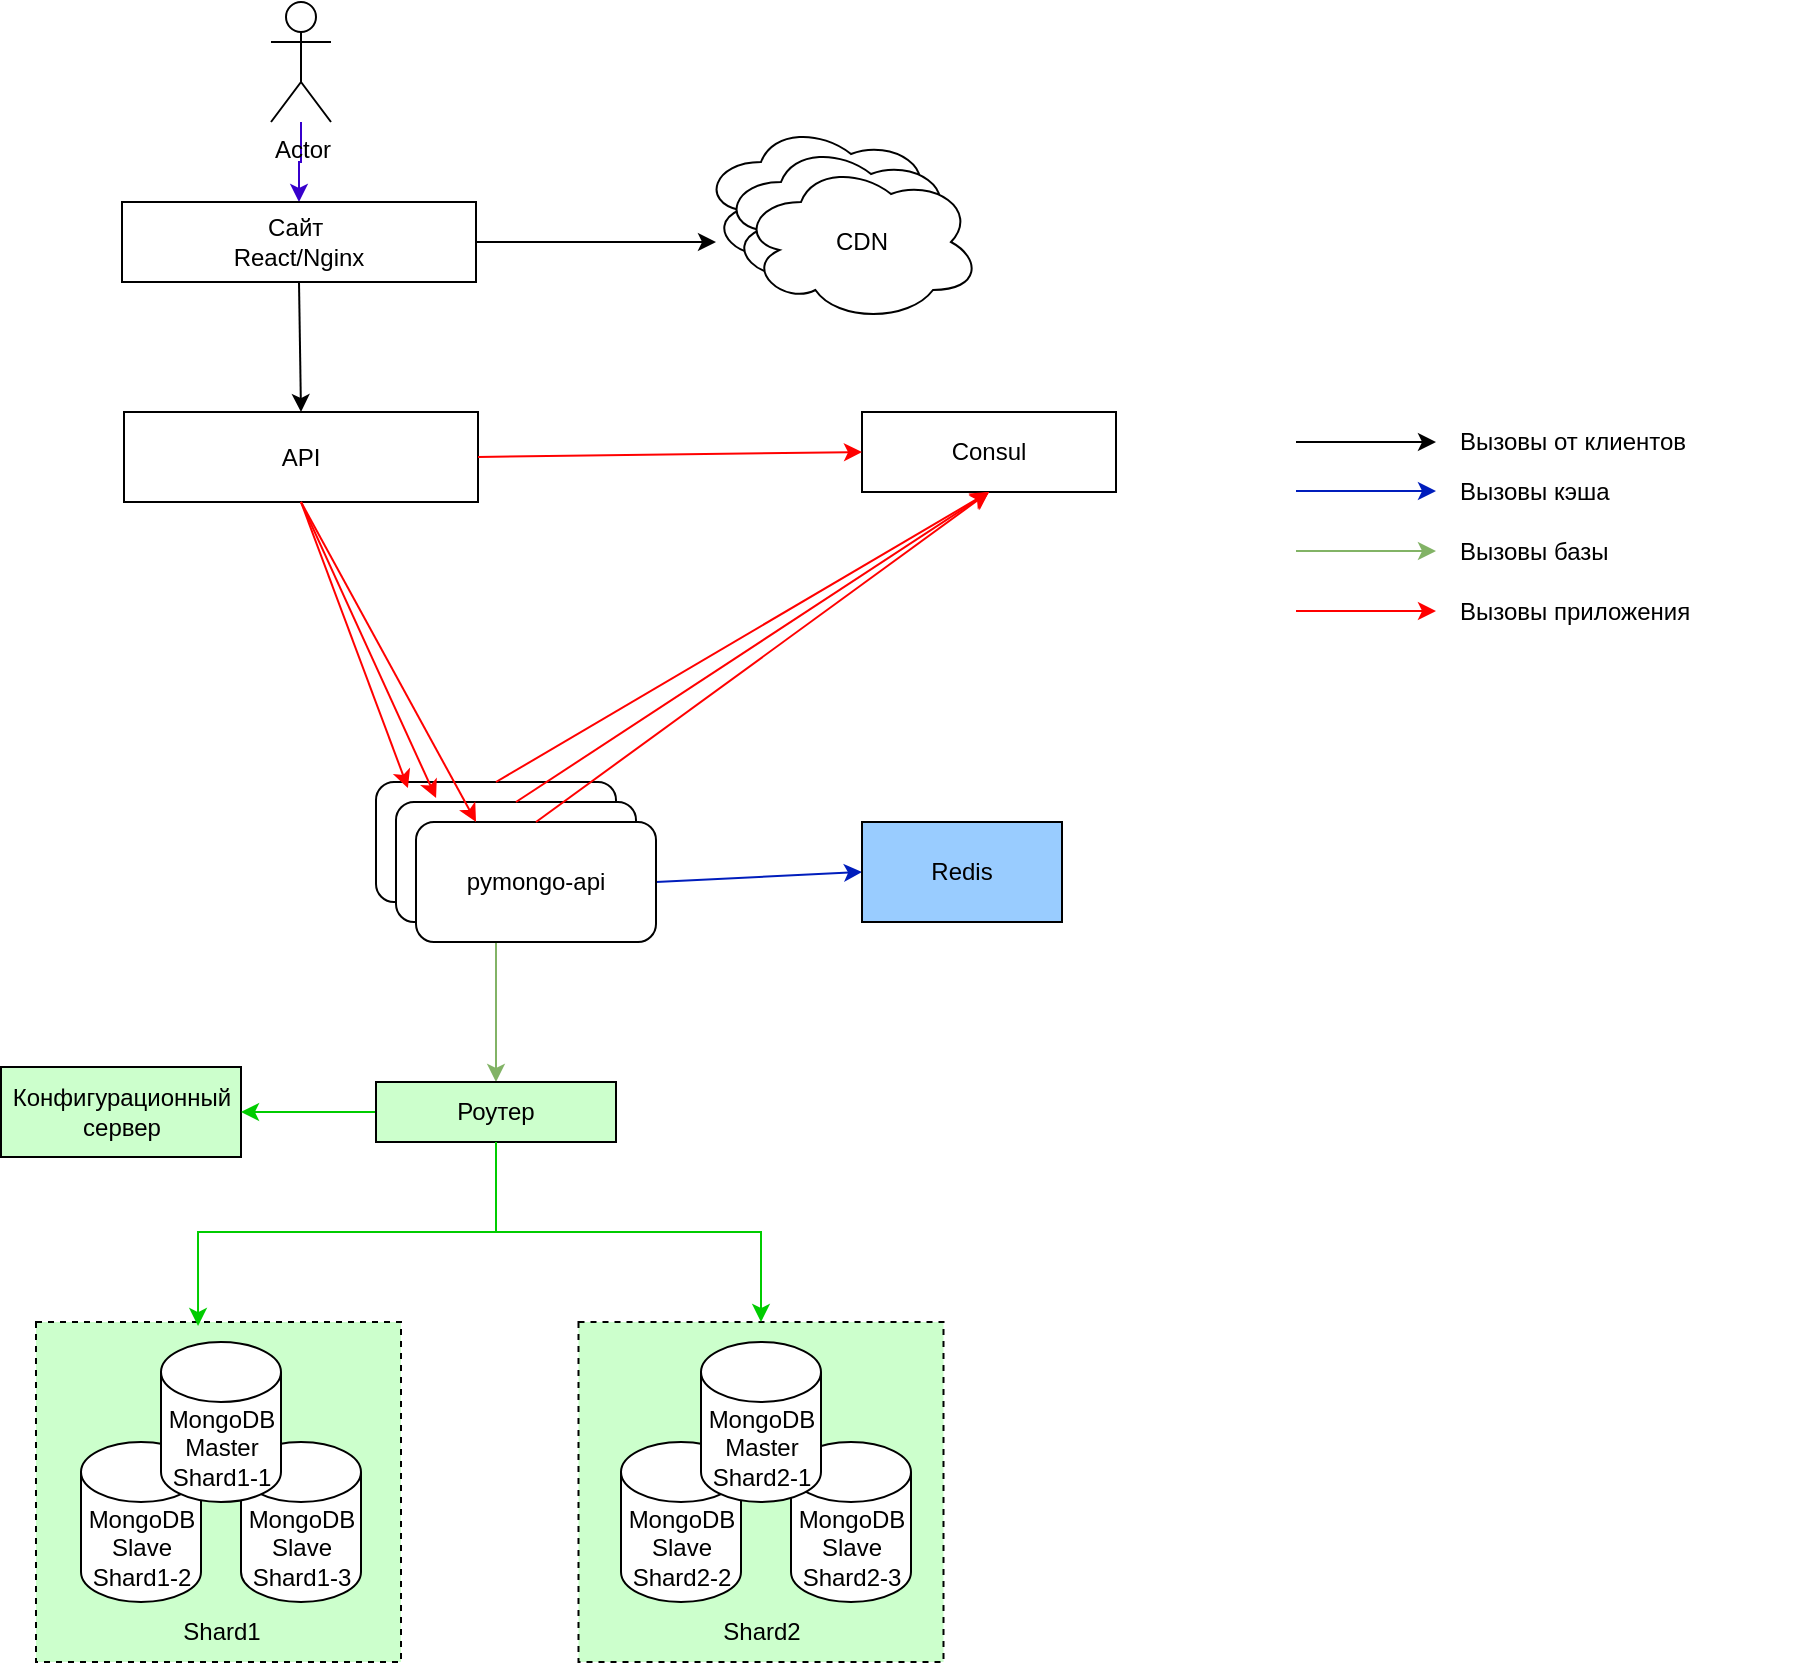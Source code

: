 <mxfile version="26.0.10">
  <diagram name="Page-1" id="-H_mtQnk-PTXWXPvYvuk">
    <mxGraphModel dx="1314" dy="1596" grid="1" gridSize="10" guides="1" tooltips="1" connect="1" arrows="1" fold="1" page="1" pageScale="1" pageWidth="1169" pageHeight="827" math="0" shadow="0">
      <root>
        <mxCell id="0" />
        <mxCell id="1" parent="0" />
        <mxCell id="ajgmAdMeb5sdKrNxiMmH-26" value="" style="rounded=0;whiteSpace=wrap;html=1;dashed=1;fillColor=light-dark(#CCFFCC,var(--ge-dark-color, #121212));" parent="1" vertex="1">
          <mxGeometry x="481.25" y="450" width="182.5" height="170" as="geometry" />
        </mxCell>
        <mxCell id="ajgmAdMeb5sdKrNxiMmH-25" value="" style="rounded=0;whiteSpace=wrap;html=1;dashed=1;fillColor=light-dark(#CCFFCC,var(--ge-dark-color, #121212));" parent="1" vertex="1">
          <mxGeometry x="210" y="450" width="182.5" height="170" as="geometry" />
        </mxCell>
        <mxCell id="ajgmAdMeb5sdKrNxiMmH-24" style="rounded=0;orthogonalLoop=1;jettySize=auto;html=1;strokeColor=#001DBC;entryX=0;entryY=0.5;entryDx=0;entryDy=0;fillColor=#0050ef;" parent="1" target="ajgmAdMeb5sdKrNxiMmH-20" edge="1">
          <mxGeometry relative="1" as="geometry">
            <mxPoint x="652.5" y="170" as="targetPoint" />
            <mxPoint x="520" y="230" as="sourcePoint" />
          </mxGeometry>
        </mxCell>
        <mxCell id="ajgmAdMeb5sdKrNxiMmH-4" value="MongoDB&lt;div&gt;Slave&lt;/div&gt;&lt;div&gt;Shard1-2&lt;/div&gt;" style="shape=cylinder3;whiteSpace=wrap;html=1;boundedLbl=1;backgroundOutline=1;size=15;" parent="1" vertex="1">
          <mxGeometry x="232.5" y="510" width="60" height="80" as="geometry" />
        </mxCell>
        <mxCell id="ajgmAdMeb5sdKrNxiMmH-5" value="MongoDB&lt;div&gt;Slave&lt;/div&gt;&lt;div&gt;&lt;span style=&quot;background-color: transparent; color: light-dark(rgb(0, 0, 0), rgb(255, 255, 255));&quot;&gt;Shard1-3&lt;/span&gt;&lt;/div&gt;" style="shape=cylinder3;whiteSpace=wrap;html=1;boundedLbl=1;backgroundOutline=1;size=15;" parent="1" vertex="1">
          <mxGeometry x="312.5" y="510" width="60" height="80" as="geometry" />
        </mxCell>
        <mxCell id="ajgmAdMeb5sdKrNxiMmH-7" value="MongoDB&lt;div&gt;Slave&lt;/div&gt;&lt;div&gt;Shard2-2&lt;/div&gt;" style="shape=cylinder3;whiteSpace=wrap;html=1;boundedLbl=1;backgroundOutline=1;size=15;" parent="1" vertex="1">
          <mxGeometry x="502.5" y="510" width="60" height="80" as="geometry" />
        </mxCell>
        <mxCell id="ajgmAdMeb5sdKrNxiMmH-8" value="MongoDB&lt;div&gt;Slave&lt;/div&gt;&lt;div&gt;Shard2-3&lt;/div&gt;" style="shape=cylinder3;whiteSpace=wrap;html=1;boundedLbl=1;backgroundOutline=1;size=15;" parent="1" vertex="1">
          <mxGeometry x="587.5" y="510" width="60" height="80" as="geometry" />
        </mxCell>
        <mxCell id="ajgmAdMeb5sdKrNxiMmH-9" value="Shard1" style="text;html=1;align=center;verticalAlign=middle;whiteSpace=wrap;rounded=0;" parent="1" vertex="1">
          <mxGeometry x="272.5" y="590" width="60" height="30" as="geometry" />
        </mxCell>
        <mxCell id="ajgmAdMeb5sdKrNxiMmH-10" value="Shard2" style="text;html=1;align=center;verticalAlign=middle;whiteSpace=wrap;rounded=0;" parent="1" vertex="1">
          <mxGeometry x="542.5" y="590" width="60" height="30" as="geometry" />
        </mxCell>
        <mxCell id="zA23MoTUsTF4_91t8viU-2" value="MongoDB&lt;div&gt;Master&lt;/div&gt;&lt;div&gt;Shard1-1&lt;/div&gt;" style="shape=cylinder3;whiteSpace=wrap;html=1;boundedLbl=1;backgroundOutline=1;size=15;" parent="1" vertex="1">
          <mxGeometry x="272.5" y="460" width="60" height="80" as="geometry" />
        </mxCell>
        <mxCell id="ajgmAdMeb5sdKrNxiMmH-6" value="MongoDB&lt;div&gt;Master&lt;/div&gt;&lt;div&gt;Shard2-1&lt;/div&gt;" style="shape=cylinder3;whiteSpace=wrap;html=1;boundedLbl=1;backgroundOutline=1;size=15;" parent="1" vertex="1">
          <mxGeometry x="542.5" y="460" width="60" height="80" as="geometry" />
        </mxCell>
        <mxCell id="ajgmAdMeb5sdKrNxiMmH-20" value="Redis" style="rounded=0;whiteSpace=wrap;html=1;fillColor=light-dark(#99CCFF,var(--ge-dark-color, #121212));" parent="1" vertex="1">
          <mxGeometry x="623" y="200" width="100" height="50" as="geometry" />
        </mxCell>
        <mxCell id="ajgmAdMeb5sdKrNxiMmH-28" value="" style="endArrow=classic;html=1;rounded=0;fillColor=#0050ef;strokeColor=#001DBC;" parent="1" edge="1">
          <mxGeometry width="50" height="50" relative="1" as="geometry">
            <mxPoint x="840" y="34.5" as="sourcePoint" />
            <mxPoint x="910" y="34.5" as="targetPoint" />
          </mxGeometry>
        </mxCell>
        <mxCell id="ajgmAdMeb5sdKrNxiMmH-29" value="Вызовы кэша" style="text;html=1;align=left;verticalAlign=middle;whiteSpace=wrap;rounded=0;" parent="1" vertex="1">
          <mxGeometry x="920" y="20" width="120" height="30" as="geometry" />
        </mxCell>
        <mxCell id="ajgmAdMeb5sdKrNxiMmH-30" value="" style="endArrow=classic;html=1;rounded=0;fillColor=#d5e8d4;strokeColor=#82b366;gradientColor=#97d077;" parent="1" edge="1">
          <mxGeometry width="50" height="50" relative="1" as="geometry">
            <mxPoint x="840" y="64.5" as="sourcePoint" />
            <mxPoint x="910" y="64.5" as="targetPoint" />
          </mxGeometry>
        </mxCell>
        <mxCell id="ajgmAdMeb5sdKrNxiMmH-31" value="Вызовы базы" style="text;html=1;align=left;verticalAlign=middle;whiteSpace=wrap;rounded=0;" parent="1" vertex="1">
          <mxGeometry x="920" y="50" width="120" height="30" as="geometry" />
        </mxCell>
        <mxCell id="oLyJKer3nFaPY-tcrC4c-2" value="Конфигурационный сервер" style="rounded=0;whiteSpace=wrap;html=1;fillColor=light-dark(#CCFFCC,var(--ge-dark-color, #121212));" parent="1" vertex="1">
          <mxGeometry x="192.5" y="322.5" width="120" height="45" as="geometry" />
        </mxCell>
        <mxCell id="oLyJKer3nFaPY-tcrC4c-3" value="" style="edgeStyle=orthogonalEdgeStyle;rounded=0;orthogonalLoop=1;jettySize=auto;html=1;entryX=0.5;entryY=0;entryDx=0;entryDy=0;entryPerimeter=0;curved=1;fillColor=#d5e8d4;strokeColor=#82b366;exitX=0.5;exitY=1;exitDx=0;exitDy=0;gradientColor=#97d077;" parent="1" source="zA23MoTUsTF4_91t8viU-3" target="oLyJKer3nFaPY-tcrC4c-1" edge="1">
          <mxGeometry relative="1" as="geometry">
            <mxPoint x="440" y="250" as="sourcePoint" />
            <Array as="points" />
            <mxPoint x="573" y="460" as="targetPoint" />
          </mxGeometry>
        </mxCell>
        <mxCell id="oLyJKer3nFaPY-tcrC4c-5" style="edgeStyle=orthogonalEdgeStyle;rounded=0;orthogonalLoop=1;jettySize=auto;html=1;entryX=0.5;entryY=0;entryDx=0;entryDy=0;strokeColor=light-dark(#00CC00,#FFFFFF);" parent="1" source="oLyJKer3nFaPY-tcrC4c-1" target="ajgmAdMeb5sdKrNxiMmH-26" edge="1">
          <mxGeometry relative="1" as="geometry" />
        </mxCell>
        <mxCell id="oLyJKer3nFaPY-tcrC4c-6" style="edgeStyle=orthogonalEdgeStyle;rounded=0;orthogonalLoop=1;jettySize=auto;html=1;strokeColor=light-dark(#00CC00,#FFFFFF);" parent="1" source="oLyJKer3nFaPY-tcrC4c-1" target="oLyJKer3nFaPY-tcrC4c-2" edge="1">
          <mxGeometry relative="1" as="geometry" />
        </mxCell>
        <mxCell id="oLyJKer3nFaPY-tcrC4c-1" value="Роутер" style="rounded=0;whiteSpace=wrap;html=1;fillColor=light-dark(#CCFFCC,var(--ge-dark-color, #121212));" parent="1" vertex="1">
          <mxGeometry x="380" y="330" width="120" height="30" as="geometry" />
        </mxCell>
        <mxCell id="oLyJKer3nFaPY-tcrC4c-4" style="edgeStyle=orthogonalEdgeStyle;rounded=0;orthogonalLoop=1;jettySize=auto;html=1;entryX=0.444;entryY=0.012;entryDx=0;entryDy=0;entryPerimeter=0;strokeColor=light-dark(#00CC00,#FFFFFF);" parent="1" source="oLyJKer3nFaPY-tcrC4c-1" target="ajgmAdMeb5sdKrNxiMmH-25" edge="1">
          <mxGeometry relative="1" as="geometry" />
        </mxCell>
        <mxCell id="L3CAYWmtHA6VK5Pu4BKx-3" value="" style="group" vertex="1" connectable="0" parent="1">
          <mxGeometry x="380" y="180" width="140" height="80" as="geometry" />
        </mxCell>
        <mxCell id="zA23MoTUsTF4_91t8viU-3" value="pymongo-api" style="rounded=1;whiteSpace=wrap;html=1;" parent="L3CAYWmtHA6VK5Pu4BKx-3" vertex="1">
          <mxGeometry width="120" height="60" as="geometry" />
        </mxCell>
        <mxCell id="L3CAYWmtHA6VK5Pu4BKx-1" value="pymongo-api" style="rounded=1;whiteSpace=wrap;html=1;" vertex="1" parent="L3CAYWmtHA6VK5Pu4BKx-3">
          <mxGeometry x="10" y="10" width="120" height="60" as="geometry" />
        </mxCell>
        <mxCell id="L3CAYWmtHA6VK5Pu4BKx-2" value="pymongo-api" style="rounded=1;whiteSpace=wrap;html=1;" vertex="1" parent="L3CAYWmtHA6VK5Pu4BKx-3">
          <mxGeometry x="20" y="20" width="120" height="60" as="geometry" />
        </mxCell>
        <mxCell id="L3CAYWmtHA6VK5Pu4BKx-11" style="edgeStyle=orthogonalEdgeStyle;rounded=0;orthogonalLoop=1;jettySize=auto;html=1;fillColor=#6a00ff;strokeColor=#3700CC;entryX=0.5;entryY=0;entryDx=0;entryDy=0;" edge="1" parent="1" source="L3CAYWmtHA6VK5Pu4BKx-4" target="L3CAYWmtHA6VK5Pu4BKx-19">
          <mxGeometry relative="1" as="geometry" />
        </mxCell>
        <mxCell id="L3CAYWmtHA6VK5Pu4BKx-4" value="Actor" style="shape=umlActor;verticalLabelPosition=bottom;verticalAlign=top;html=1;outlineConnect=0;" vertex="1" parent="1">
          <mxGeometry x="327.5" y="-210" width="30" height="60" as="geometry" />
        </mxCell>
        <mxCell id="L3CAYWmtHA6VK5Pu4BKx-5" value="API" style="rounded=0;whiteSpace=wrap;html=1;" vertex="1" parent="1">
          <mxGeometry x="254" y="-5" width="177" height="45" as="geometry" />
        </mxCell>
        <mxCell id="L3CAYWmtHA6VK5Pu4BKx-6" value="Consul" style="rounded=0;whiteSpace=wrap;html=1;" vertex="1" parent="1">
          <mxGeometry x="623" y="-5" width="127" height="40" as="geometry" />
        </mxCell>
        <mxCell id="L3CAYWmtHA6VK5Pu4BKx-7" value="" style="endArrow=classic;html=1;rounded=0;exitX=0.5;exitY=0;exitDx=0;exitDy=0;entryX=0.5;entryY=1;entryDx=0;entryDy=0;strokeColor=light-dark(#FF0000,#FFFFFF);" edge="1" parent="1" source="zA23MoTUsTF4_91t8viU-3" target="L3CAYWmtHA6VK5Pu4BKx-6">
          <mxGeometry width="50" height="50" relative="1" as="geometry">
            <mxPoint x="560" y="120" as="sourcePoint" />
            <mxPoint x="610" y="70" as="targetPoint" />
          </mxGeometry>
        </mxCell>
        <mxCell id="L3CAYWmtHA6VK5Pu4BKx-8" value="" style="endArrow=classic;html=1;rounded=0;exitX=0.5;exitY=0;exitDx=0;exitDy=0;entryX=0.5;entryY=1;entryDx=0;entryDy=0;strokeColor=light-dark(#FF0000,#FFFFFF);" edge="1" parent="1" source="L3CAYWmtHA6VK5Pu4BKx-1" target="L3CAYWmtHA6VK5Pu4BKx-6">
          <mxGeometry width="50" height="50" relative="1" as="geometry">
            <mxPoint x="560" y="120" as="sourcePoint" />
            <mxPoint x="610" y="70" as="targetPoint" />
          </mxGeometry>
        </mxCell>
        <mxCell id="L3CAYWmtHA6VK5Pu4BKx-9" value="" style="endArrow=classic;html=1;rounded=0;exitX=0.5;exitY=0;exitDx=0;exitDy=0;entryX=0.5;entryY=1;entryDx=0;entryDy=0;strokeColor=light-dark(#FF0000,#FFFFFF);" edge="1" parent="1" source="L3CAYWmtHA6VK5Pu4BKx-2" target="L3CAYWmtHA6VK5Pu4BKx-6">
          <mxGeometry width="50" height="50" relative="1" as="geometry">
            <mxPoint x="560" y="120" as="sourcePoint" />
            <mxPoint x="610" y="70" as="targetPoint" />
          </mxGeometry>
        </mxCell>
        <mxCell id="L3CAYWmtHA6VK5Pu4BKx-10" value="" style="endArrow=classic;html=1;rounded=0;exitX=1;exitY=0.5;exitDx=0;exitDy=0;entryX=0;entryY=0.5;entryDx=0;entryDy=0;strokeColor=light-dark(#FF0000,#FFFFFF);" edge="1" parent="1" source="L3CAYWmtHA6VK5Pu4BKx-5" target="L3CAYWmtHA6VK5Pu4BKx-6">
          <mxGeometry width="50" height="50" relative="1" as="geometry">
            <mxPoint x="560" y="120" as="sourcePoint" />
            <mxPoint x="610" y="70" as="targetPoint" />
          </mxGeometry>
        </mxCell>
        <mxCell id="L3CAYWmtHA6VK5Pu4BKx-13" value="" style="endArrow=classic;html=1;rounded=0;entryX=0.167;entryY=-0.033;entryDx=0;entryDy=0;exitX=0.5;exitY=1;exitDx=0;exitDy=0;entryPerimeter=0;strokeColor=light-dark(#FF0000,#FFFFFF);" edge="1" parent="1" source="L3CAYWmtHA6VK5Pu4BKx-5" target="L3CAYWmtHA6VK5Pu4BKx-1">
          <mxGeometry width="50" height="50" relative="1" as="geometry">
            <mxPoint x="560" y="120" as="sourcePoint" />
            <mxPoint x="610" y="70" as="targetPoint" />
          </mxGeometry>
        </mxCell>
        <mxCell id="L3CAYWmtHA6VK5Pu4BKx-14" value="" style="endArrow=classic;html=1;rounded=0;exitX=0.5;exitY=1;exitDx=0;exitDy=0;entryX=0.133;entryY=0.05;entryDx=0;entryDy=0;entryPerimeter=0;strokeColor=light-dark(#FF0000,#FFFFFF);" edge="1" parent="1" source="L3CAYWmtHA6VK5Pu4BKx-5" target="zA23MoTUsTF4_91t8viU-3">
          <mxGeometry width="50" height="50" relative="1" as="geometry">
            <mxPoint x="560" y="120" as="sourcePoint" />
            <mxPoint x="610" y="70" as="targetPoint" />
          </mxGeometry>
        </mxCell>
        <mxCell id="L3CAYWmtHA6VK5Pu4BKx-15" value="" style="endArrow=classic;html=1;rounded=0;exitX=0.5;exitY=1;exitDx=0;exitDy=0;entryX=0.25;entryY=0;entryDx=0;entryDy=0;strokeColor=light-dark(#FF0000,#FFFFFF);" edge="1" parent="1" source="L3CAYWmtHA6VK5Pu4BKx-5" target="L3CAYWmtHA6VK5Pu4BKx-2">
          <mxGeometry width="50" height="50" relative="1" as="geometry">
            <mxPoint x="600" y="120" as="sourcePoint" />
            <mxPoint x="650" y="70" as="targetPoint" />
          </mxGeometry>
        </mxCell>
        <mxCell id="L3CAYWmtHA6VK5Pu4BKx-16" value="" style="endArrow=classic;html=1;rounded=0;strokeColor=light-dark(#FF0000,#FFFFFF);" edge="1" parent="1">
          <mxGeometry width="50" height="50" relative="1" as="geometry">
            <mxPoint x="840" y="94.5" as="sourcePoint" />
            <mxPoint x="910" y="94.5" as="targetPoint" />
          </mxGeometry>
        </mxCell>
        <mxCell id="L3CAYWmtHA6VK5Pu4BKx-17" value="Вызовы приложения" style="text;html=1;align=left;verticalAlign=middle;whiteSpace=wrap;rounded=0;" vertex="1" parent="1">
          <mxGeometry x="920" y="80" width="170" height="30" as="geometry" />
        </mxCell>
        <mxCell id="L3CAYWmtHA6VK5Pu4BKx-24" style="edgeStyle=orthogonalEdgeStyle;rounded=0;orthogonalLoop=1;jettySize=auto;html=1;" edge="1" parent="1" source="L3CAYWmtHA6VK5Pu4BKx-19">
          <mxGeometry relative="1" as="geometry">
            <mxPoint x="550" y="-90" as="targetPoint" />
          </mxGeometry>
        </mxCell>
        <mxCell id="L3CAYWmtHA6VK5Pu4BKx-19" value="Сайт&amp;nbsp;&lt;div&gt;React/Nginx&lt;/div&gt;" style="rounded=0;whiteSpace=wrap;html=1;" vertex="1" parent="1">
          <mxGeometry x="253" y="-110" width="177" height="40" as="geometry" />
        </mxCell>
        <mxCell id="L3CAYWmtHA6VK5Pu4BKx-22" value="" style="group" vertex="1" connectable="0" parent="1">
          <mxGeometry x="542.5" y="-150" width="140" height="100" as="geometry" />
        </mxCell>
        <mxCell id="L3CAYWmtHA6VK5Pu4BKx-18" value="" style="ellipse;shape=cloud;whiteSpace=wrap;html=1;" vertex="1" parent="L3CAYWmtHA6VK5Pu4BKx-22">
          <mxGeometry width="120" height="80" as="geometry" />
        </mxCell>
        <mxCell id="L3CAYWmtHA6VK5Pu4BKx-20" value="" style="ellipse;shape=cloud;whiteSpace=wrap;html=1;" vertex="1" parent="L3CAYWmtHA6VK5Pu4BKx-22">
          <mxGeometry x="10" y="10" width="120" height="80" as="geometry" />
        </mxCell>
        <mxCell id="L3CAYWmtHA6VK5Pu4BKx-21" value="CDN" style="ellipse;shape=cloud;whiteSpace=wrap;html=1;" vertex="1" parent="L3CAYWmtHA6VK5Pu4BKx-22">
          <mxGeometry x="20" y="20" width="120" height="80" as="geometry" />
        </mxCell>
        <mxCell id="L3CAYWmtHA6VK5Pu4BKx-23" value="" style="endArrow=classic;html=1;rounded=0;exitX=0.5;exitY=1;exitDx=0;exitDy=0;entryX=0.5;entryY=0;entryDx=0;entryDy=0;" edge="1" parent="1" source="L3CAYWmtHA6VK5Pu4BKx-19" target="L3CAYWmtHA6VK5Pu4BKx-5">
          <mxGeometry width="50" height="50" relative="1" as="geometry">
            <mxPoint x="480" y="120" as="sourcePoint" />
            <mxPoint x="530" y="70" as="targetPoint" />
          </mxGeometry>
        </mxCell>
        <mxCell id="L3CAYWmtHA6VK5Pu4BKx-25" value="" style="endArrow=classic;html=1;rounded=0;" edge="1" parent="1">
          <mxGeometry width="50" height="50" relative="1" as="geometry">
            <mxPoint x="840" y="10" as="sourcePoint" />
            <mxPoint x="910" y="10" as="targetPoint" />
          </mxGeometry>
        </mxCell>
        <mxCell id="L3CAYWmtHA6VK5Pu4BKx-26" value="Вызовы от клиентов" style="text;html=1;align=left;verticalAlign=middle;whiteSpace=wrap;rounded=0;" vertex="1" parent="1">
          <mxGeometry x="920" y="-5" width="120" height="30" as="geometry" />
        </mxCell>
      </root>
    </mxGraphModel>
  </diagram>
</mxfile>
